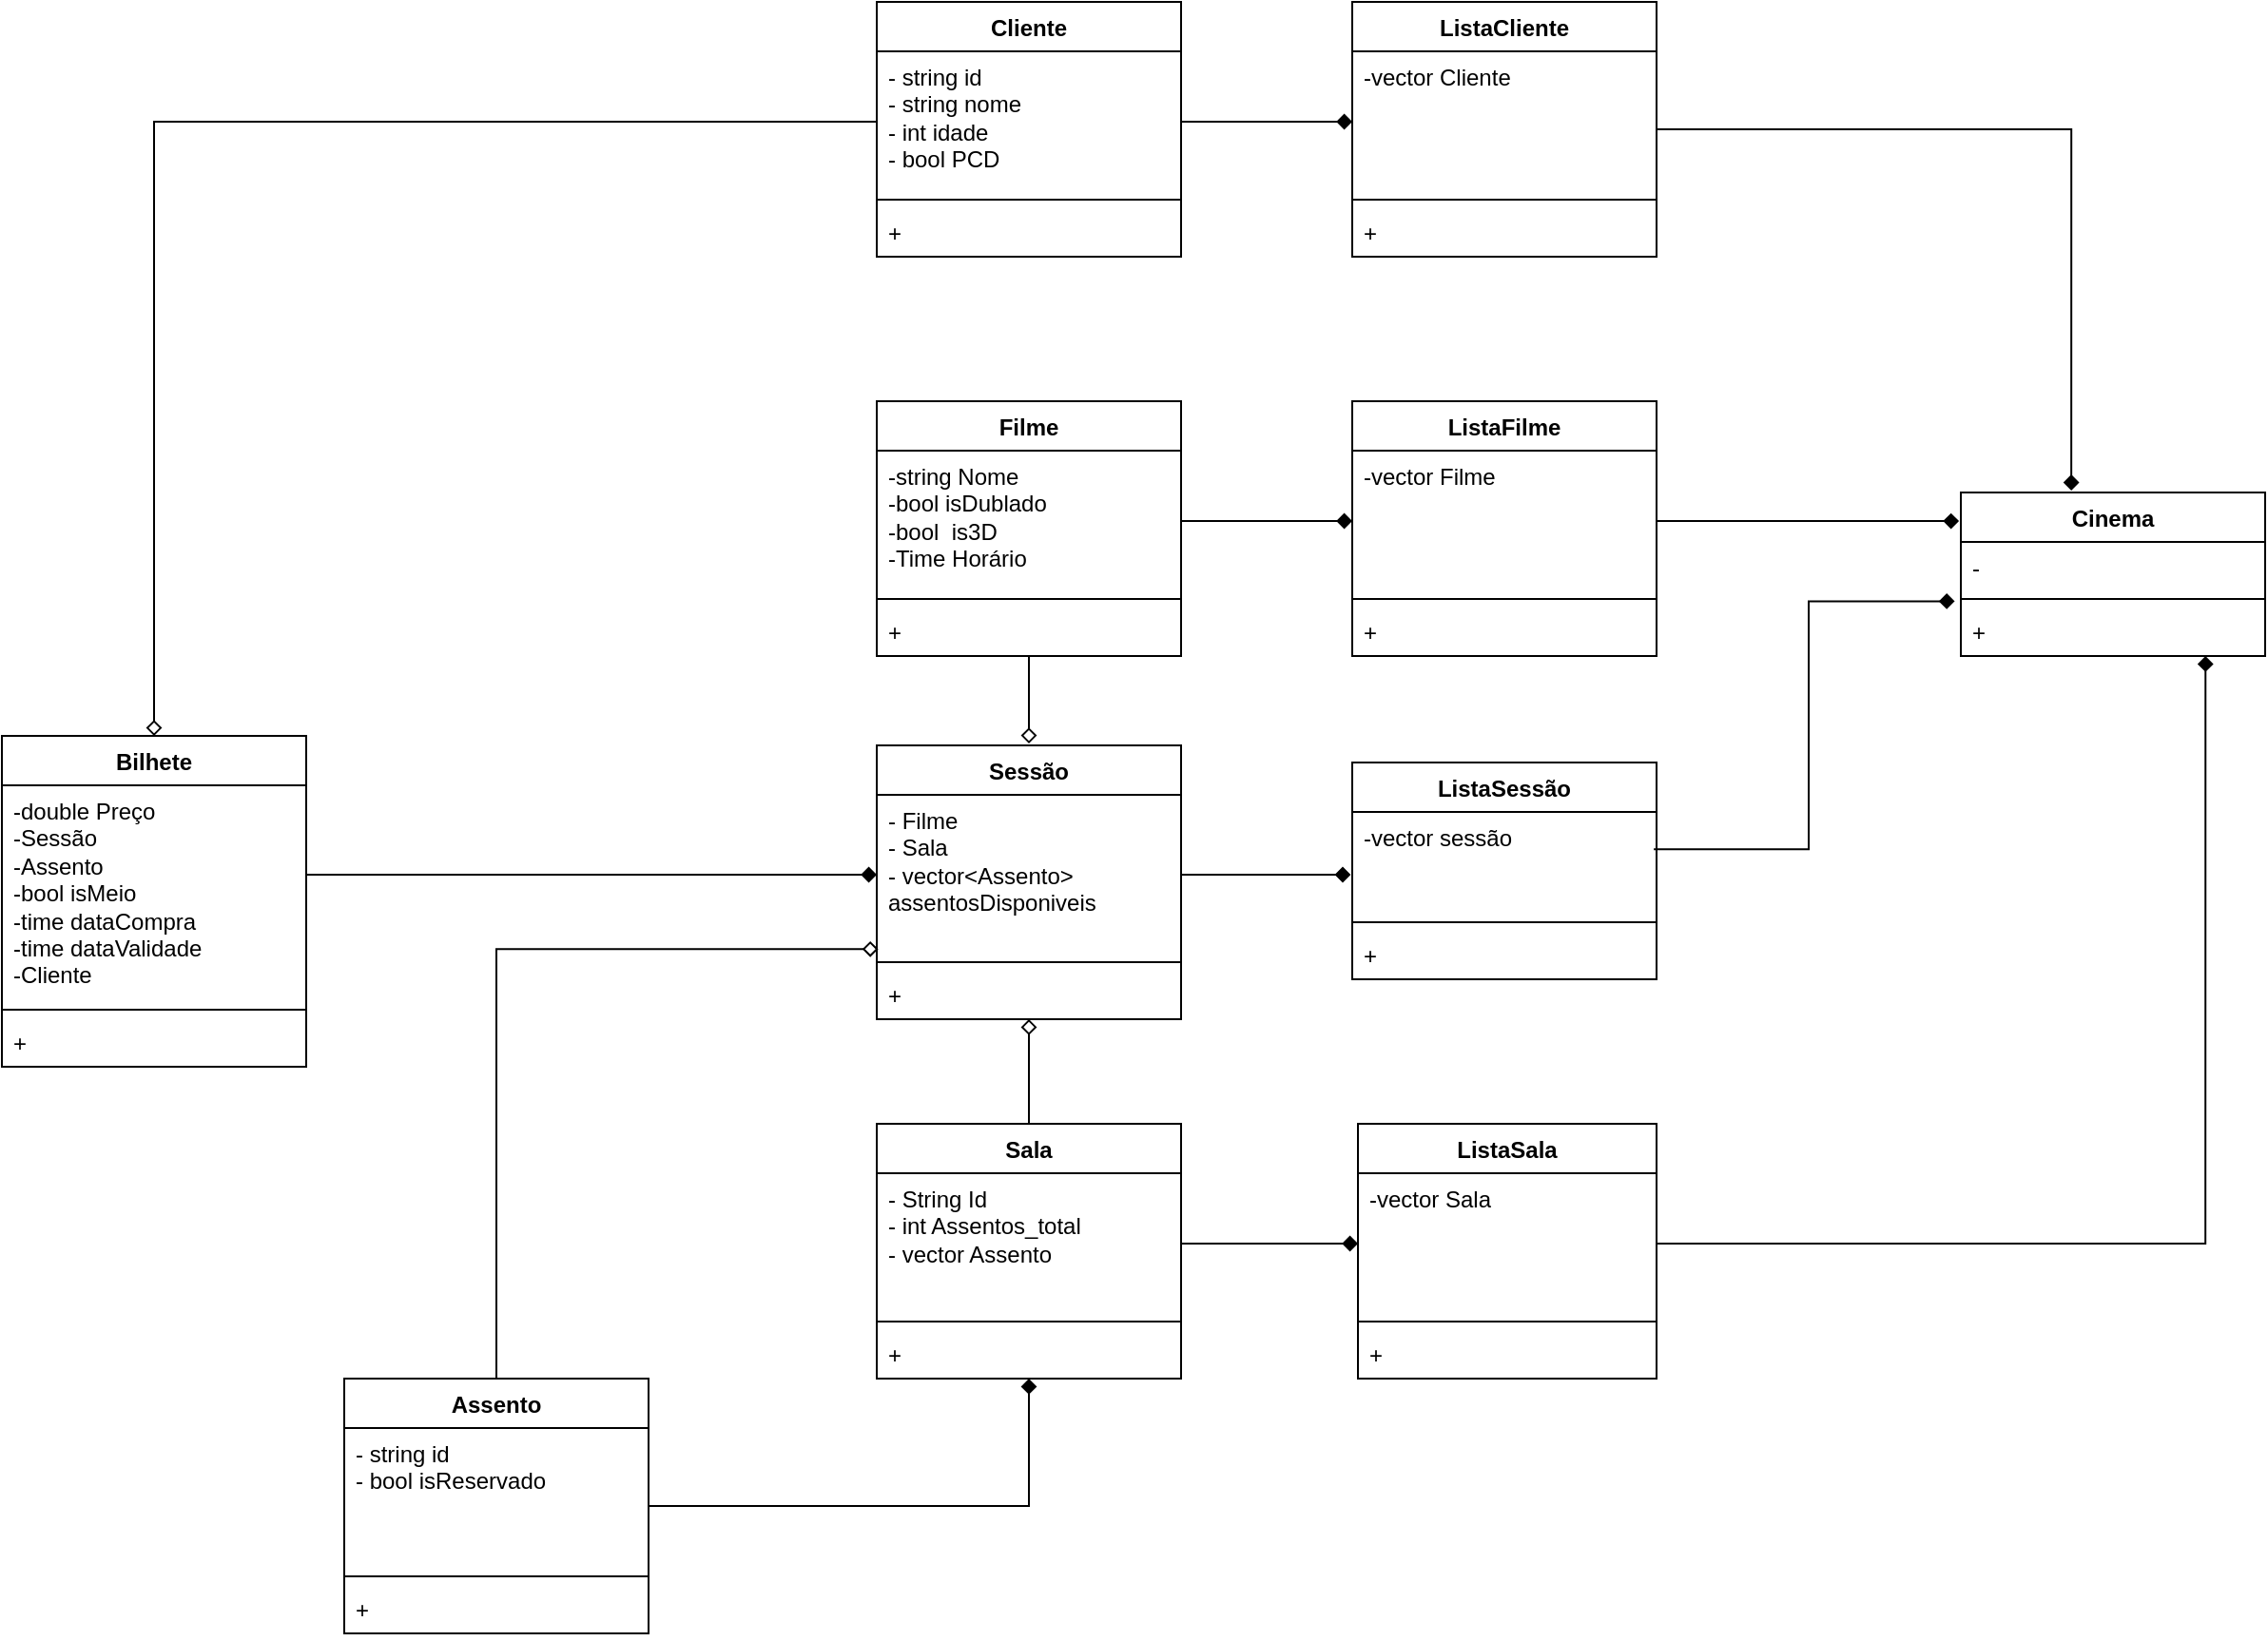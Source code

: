 <mxfile version="21.2.9" type="github">
  <diagram id="C5RBs43oDa-KdzZeNtuy" name="Page-1">
    <mxGraphModel dx="1249" dy="1742" grid="1" gridSize="10" guides="1" tooltips="1" connect="1" arrows="1" fold="1" page="1" pageScale="1" pageWidth="827" pageHeight="1169" math="0" shadow="0">
      <root>
        <mxCell id="WIyWlLk6GJQsqaUBKTNV-0" />
        <mxCell id="WIyWlLk6GJQsqaUBKTNV-1" parent="WIyWlLk6GJQsqaUBKTNV-0" />
        <mxCell id="yS6cddANVs2h5f-Jkvrk-0" value="Cinema" style="swimlane;fontStyle=1;align=center;verticalAlign=top;childLayout=stackLayout;horizontal=1;startSize=26;horizontalStack=0;resizeParent=1;resizeParentMax=0;resizeLast=0;collapsible=1;marginBottom=0;whiteSpace=wrap;html=1;" parent="WIyWlLk6GJQsqaUBKTNV-1" vertex="1">
          <mxGeometry x="1050" y="138" width="160" height="86" as="geometry" />
        </mxCell>
        <mxCell id="yS6cddANVs2h5f-Jkvrk-1" value="-" style="text;strokeColor=none;fillColor=none;align=left;verticalAlign=top;spacingLeft=4;spacingRight=4;overflow=hidden;rotatable=0;points=[[0,0.5],[1,0.5]];portConstraint=eastwest;whiteSpace=wrap;html=1;" parent="yS6cddANVs2h5f-Jkvrk-0" vertex="1">
          <mxGeometry y="26" width="160" height="26" as="geometry" />
        </mxCell>
        <mxCell id="yS6cddANVs2h5f-Jkvrk-2" value="" style="line;strokeWidth=1;fillColor=none;align=left;verticalAlign=middle;spacingTop=-1;spacingLeft=3;spacingRight=3;rotatable=0;labelPosition=right;points=[];portConstraint=eastwest;strokeColor=inherit;" parent="yS6cddANVs2h5f-Jkvrk-0" vertex="1">
          <mxGeometry y="52" width="160" height="8" as="geometry" />
        </mxCell>
        <mxCell id="yS6cddANVs2h5f-Jkvrk-3" value="+" style="text;strokeColor=none;fillColor=none;align=left;verticalAlign=top;spacingLeft=4;spacingRight=4;overflow=hidden;rotatable=0;points=[[0,0.5],[1,0.5]];portConstraint=eastwest;whiteSpace=wrap;html=1;" parent="yS6cddANVs2h5f-Jkvrk-0" vertex="1">
          <mxGeometry y="60" width="160" height="26" as="geometry" />
        </mxCell>
        <mxCell id="PjCwP9OtTz2GmSXgC4Xh-1" style="edgeStyle=orthogonalEdgeStyle;rounded=0;orthogonalLoop=1;jettySize=auto;html=1;entryX=0;entryY=0.5;entryDx=0;entryDy=0;endArrow=none;endFill=0;startArrow=diamond;startFill=0;" parent="WIyWlLk6GJQsqaUBKTNV-1" source="yS6cddANVs2h5f-Jkvrk-9" target="yS6cddANVs2h5f-Jkvrk-14" edge="1">
          <mxGeometry relative="1" as="geometry" />
        </mxCell>
        <mxCell id="yS6cddANVs2h5f-Jkvrk-9" value="Bilhete" style="swimlane;fontStyle=1;align=center;verticalAlign=top;childLayout=stackLayout;horizontal=1;startSize=26;horizontalStack=0;resizeParent=1;resizeParentMax=0;resizeLast=0;collapsible=1;marginBottom=0;whiteSpace=wrap;html=1;" parent="WIyWlLk6GJQsqaUBKTNV-1" vertex="1">
          <mxGeometry x="20" y="266" width="160" height="174" as="geometry" />
        </mxCell>
        <mxCell id="yS6cddANVs2h5f-Jkvrk-10" value="-double Preço&lt;br&gt;&lt;div&gt;-Sessão&lt;/div&gt;&lt;div&gt;-Assento&lt;br&gt;&lt;/div&gt;&lt;div&gt;-bool isMeio&lt;/div&gt;&lt;div&gt;-time dataCompra&lt;/div&gt;&lt;div&gt;-time dataValidade&lt;br&gt;&lt;/div&gt;&lt;div&gt;-Cliente&lt;br&gt;&lt;/div&gt;" style="text;strokeColor=none;fillColor=none;align=left;verticalAlign=top;spacingLeft=4;spacingRight=4;overflow=hidden;rotatable=0;points=[[0,0.5],[1,0.5]];portConstraint=eastwest;whiteSpace=wrap;html=1;" parent="yS6cddANVs2h5f-Jkvrk-9" vertex="1">
          <mxGeometry y="26" width="160" height="114" as="geometry" />
        </mxCell>
        <mxCell id="yS6cddANVs2h5f-Jkvrk-11" value="" style="line;strokeWidth=1;fillColor=none;align=left;verticalAlign=middle;spacingTop=-1;spacingLeft=3;spacingRight=3;rotatable=0;labelPosition=right;points=[];portConstraint=eastwest;strokeColor=inherit;" parent="yS6cddANVs2h5f-Jkvrk-9" vertex="1">
          <mxGeometry y="140" width="160" height="8" as="geometry" />
        </mxCell>
        <mxCell id="yS6cddANVs2h5f-Jkvrk-12" value="+" style="text;strokeColor=none;fillColor=none;align=left;verticalAlign=top;spacingLeft=4;spacingRight=4;overflow=hidden;rotatable=0;points=[[0,0.5],[1,0.5]];portConstraint=eastwest;whiteSpace=wrap;html=1;" parent="yS6cddANVs2h5f-Jkvrk-9" vertex="1">
          <mxGeometry y="148" width="160" height="26" as="geometry" />
        </mxCell>
        <mxCell id="yS6cddANVs2h5f-Jkvrk-13" value="Cliente" style="swimlane;fontStyle=1;align=center;verticalAlign=top;childLayout=stackLayout;horizontal=1;startSize=26;horizontalStack=0;resizeParent=1;resizeParentMax=0;resizeLast=0;collapsible=1;marginBottom=0;whiteSpace=wrap;html=1;" parent="WIyWlLk6GJQsqaUBKTNV-1" vertex="1">
          <mxGeometry x="480" y="-120" width="160" height="134" as="geometry" />
        </mxCell>
        <mxCell id="yS6cddANVs2h5f-Jkvrk-14" value="&lt;div&gt;- string id&lt;/div&gt;&lt;div&gt;- string nome&lt;/div&gt;&lt;div&gt;- int idade&lt;/div&gt;&lt;div&gt;- bool PCD&lt;br&gt;&lt;/div&gt;" style="text;strokeColor=none;fillColor=none;align=left;verticalAlign=top;spacingLeft=4;spacingRight=4;overflow=hidden;rotatable=0;points=[[0,0.5],[1,0.5]];portConstraint=eastwest;whiteSpace=wrap;html=1;" parent="yS6cddANVs2h5f-Jkvrk-13" vertex="1">
          <mxGeometry y="26" width="160" height="74" as="geometry" />
        </mxCell>
        <mxCell id="yS6cddANVs2h5f-Jkvrk-15" value="" style="line;strokeWidth=1;fillColor=none;align=left;verticalAlign=middle;spacingTop=-1;spacingLeft=3;spacingRight=3;rotatable=0;labelPosition=right;points=[];portConstraint=eastwest;strokeColor=inherit;" parent="yS6cddANVs2h5f-Jkvrk-13" vertex="1">
          <mxGeometry y="100" width="160" height="8" as="geometry" />
        </mxCell>
        <mxCell id="yS6cddANVs2h5f-Jkvrk-16" value="+" style="text;strokeColor=none;fillColor=none;align=left;verticalAlign=top;spacingLeft=4;spacingRight=4;overflow=hidden;rotatable=0;points=[[0,0.5],[1,0.5]];portConstraint=eastwest;whiteSpace=wrap;html=1;" parent="yS6cddANVs2h5f-Jkvrk-13" vertex="1">
          <mxGeometry y="108" width="160" height="26" as="geometry" />
        </mxCell>
        <mxCell id="PjCwP9OtTz2GmSXgC4Xh-6" style="edgeStyle=orthogonalEdgeStyle;rounded=0;orthogonalLoop=1;jettySize=auto;html=1;endArrow=diamond;endFill=0;" parent="WIyWlLk6GJQsqaUBKTNV-1" source="yS6cddANVs2h5f-Jkvrk-17" edge="1">
          <mxGeometry relative="1" as="geometry">
            <mxPoint x="560" y="270" as="targetPoint" />
          </mxGeometry>
        </mxCell>
        <mxCell id="yS6cddANVs2h5f-Jkvrk-17" value="Filme" style="swimlane;fontStyle=1;align=center;verticalAlign=top;childLayout=stackLayout;horizontal=1;startSize=26;horizontalStack=0;resizeParent=1;resizeParentMax=0;resizeLast=0;collapsible=1;marginBottom=0;whiteSpace=wrap;html=1;" parent="WIyWlLk6GJQsqaUBKTNV-1" vertex="1">
          <mxGeometry x="480" y="90" width="160" height="134" as="geometry" />
        </mxCell>
        <mxCell id="yS6cddANVs2h5f-Jkvrk-18" value="-string Nome&lt;br&gt;-bool isDublado&lt;br&gt;-bool&amp;nbsp; is3D&lt;br&gt;-Time Horário" style="text;strokeColor=none;fillColor=none;align=left;verticalAlign=top;spacingLeft=4;spacingRight=4;overflow=hidden;rotatable=0;points=[[0,0.5],[1,0.5]];portConstraint=eastwest;whiteSpace=wrap;html=1;" parent="yS6cddANVs2h5f-Jkvrk-17" vertex="1">
          <mxGeometry y="26" width="160" height="74" as="geometry" />
        </mxCell>
        <mxCell id="yS6cddANVs2h5f-Jkvrk-19" value="" style="line;strokeWidth=1;fillColor=none;align=left;verticalAlign=middle;spacingTop=-1;spacingLeft=3;spacingRight=3;rotatable=0;labelPosition=right;points=[];portConstraint=eastwest;strokeColor=inherit;" parent="yS6cddANVs2h5f-Jkvrk-17" vertex="1">
          <mxGeometry y="100" width="160" height="8" as="geometry" />
        </mxCell>
        <mxCell id="yS6cddANVs2h5f-Jkvrk-20" value="+" style="text;strokeColor=none;fillColor=none;align=left;verticalAlign=top;spacingLeft=4;spacingRight=4;overflow=hidden;rotatable=0;points=[[0,0.5],[1,0.5]];portConstraint=eastwest;whiteSpace=wrap;html=1;" parent="yS6cddANVs2h5f-Jkvrk-17" vertex="1">
          <mxGeometry y="108" width="160" height="26" as="geometry" />
        </mxCell>
        <mxCell id="yS6cddANVs2h5f-Jkvrk-23" value="Sessão" style="swimlane;fontStyle=1;align=center;verticalAlign=top;childLayout=stackLayout;horizontal=1;startSize=26;horizontalStack=0;resizeParent=1;resizeParentMax=0;resizeLast=0;collapsible=1;marginBottom=0;whiteSpace=wrap;html=1;" parent="WIyWlLk6GJQsqaUBKTNV-1" vertex="1">
          <mxGeometry x="480" y="271" width="160" height="144" as="geometry" />
        </mxCell>
        <mxCell id="yS6cddANVs2h5f-Jkvrk-24" value="- Filme&lt;br&gt;- Sala&lt;br&gt;- vector&amp;lt;Assento&amp;gt; assentosDisponiveis" style="text;strokeColor=none;fillColor=none;align=left;verticalAlign=top;spacingLeft=4;spacingRight=4;overflow=hidden;rotatable=0;points=[[0,0.5],[1,0.5]];portConstraint=eastwest;whiteSpace=wrap;html=1;" parent="yS6cddANVs2h5f-Jkvrk-23" vertex="1">
          <mxGeometry y="26" width="160" height="84" as="geometry" />
        </mxCell>
        <mxCell id="yS6cddANVs2h5f-Jkvrk-25" value="" style="line;strokeWidth=1;fillColor=none;align=left;verticalAlign=middle;spacingTop=-1;spacingLeft=3;spacingRight=3;rotatable=0;labelPosition=right;points=[];portConstraint=eastwest;strokeColor=inherit;" parent="yS6cddANVs2h5f-Jkvrk-23" vertex="1">
          <mxGeometry y="110" width="160" height="8" as="geometry" />
        </mxCell>
        <mxCell id="yS6cddANVs2h5f-Jkvrk-26" value="+" style="text;strokeColor=none;fillColor=none;align=left;verticalAlign=top;spacingLeft=4;spacingRight=4;overflow=hidden;rotatable=0;points=[[0,0.5],[1,0.5]];portConstraint=eastwest;whiteSpace=wrap;html=1;" parent="yS6cddANVs2h5f-Jkvrk-23" vertex="1">
          <mxGeometry y="118" width="160" height="26" as="geometry" />
        </mxCell>
        <mxCell id="gPRzWrRu_efM5YnY7u7A-12" style="edgeStyle=orthogonalEdgeStyle;shape=connector;rounded=0;orthogonalLoop=1;jettySize=auto;html=1;entryX=0.5;entryY=1;entryDx=0;entryDy=0;labelBackgroundColor=default;strokeColor=default;fontFamily=Helvetica;fontSize=11;fontColor=default;endArrow=diamond;endFill=1;" parent="WIyWlLk6GJQsqaUBKTNV-1" source="yS6cddANVs2h5f-Jkvrk-30" target="gPRzWrRu_efM5YnY7u7A-0" edge="1">
          <mxGeometry relative="1" as="geometry" />
        </mxCell>
        <mxCell id="PjCwP9OtTz2GmSXgC4Xh-2" style="edgeStyle=orthogonalEdgeStyle;rounded=0;orthogonalLoop=1;jettySize=auto;html=1;entryX=0.005;entryY=0.966;entryDx=0;entryDy=0;entryPerimeter=0;endArrow=diamond;endFill=0;" parent="WIyWlLk6GJQsqaUBKTNV-1" source="yS6cddANVs2h5f-Jkvrk-30" target="yS6cddANVs2h5f-Jkvrk-24" edge="1">
          <mxGeometry relative="1" as="geometry" />
        </mxCell>
        <mxCell id="yS6cddANVs2h5f-Jkvrk-30" value="Assento" style="swimlane;fontStyle=1;align=center;verticalAlign=top;childLayout=stackLayout;horizontal=1;startSize=26;horizontalStack=0;resizeParent=1;resizeParentMax=0;resizeLast=0;collapsible=1;marginBottom=0;whiteSpace=wrap;html=1;" parent="WIyWlLk6GJQsqaUBKTNV-1" vertex="1">
          <mxGeometry x="200" y="604" width="160" height="134" as="geometry" />
        </mxCell>
        <mxCell id="yS6cddANVs2h5f-Jkvrk-31" value="&lt;div&gt;- string id&lt;/div&gt;&lt;div&gt;- bool isReservado&lt;br&gt;&lt;/div&gt;" style="text;strokeColor=none;fillColor=none;align=left;verticalAlign=top;spacingLeft=4;spacingRight=4;overflow=hidden;rotatable=0;points=[[0,0.5],[1,0.5]];portConstraint=eastwest;whiteSpace=wrap;html=1;" parent="yS6cddANVs2h5f-Jkvrk-30" vertex="1">
          <mxGeometry y="26" width="160" height="74" as="geometry" />
        </mxCell>
        <mxCell id="yS6cddANVs2h5f-Jkvrk-32" value="" style="line;strokeWidth=1;fillColor=none;align=left;verticalAlign=middle;spacingTop=-1;spacingLeft=3;spacingRight=3;rotatable=0;labelPosition=right;points=[];portConstraint=eastwest;strokeColor=inherit;" parent="yS6cddANVs2h5f-Jkvrk-30" vertex="1">
          <mxGeometry y="100" width="160" height="8" as="geometry" />
        </mxCell>
        <mxCell id="yS6cddANVs2h5f-Jkvrk-33" value="+" style="text;strokeColor=none;fillColor=none;align=left;verticalAlign=top;spacingLeft=4;spacingRight=4;overflow=hidden;rotatable=0;points=[[0,0.5],[1,0.5]];portConstraint=eastwest;whiteSpace=wrap;html=1;" parent="yS6cddANVs2h5f-Jkvrk-30" vertex="1">
          <mxGeometry y="108" width="160" height="26" as="geometry" />
        </mxCell>
        <mxCell id="F17DJGmiEt1r4jLCdQyZ-0" style="edgeStyle=orthogonalEdgeStyle;rounded=0;orthogonalLoop=1;jettySize=auto;html=1;entryX=0.5;entryY=1;entryDx=0;entryDy=0;endArrow=diamond;endFill=0;" parent="WIyWlLk6GJQsqaUBKTNV-1" source="gPRzWrRu_efM5YnY7u7A-0" target="yS6cddANVs2h5f-Jkvrk-23" edge="1">
          <mxGeometry relative="1" as="geometry" />
        </mxCell>
        <mxCell id="gPRzWrRu_efM5YnY7u7A-0" value="Sala" style="swimlane;fontStyle=1;align=center;verticalAlign=top;childLayout=stackLayout;horizontal=1;startSize=26;horizontalStack=0;resizeParent=1;resizeParentMax=0;resizeLast=0;collapsible=1;marginBottom=0;whiteSpace=wrap;html=1;" parent="WIyWlLk6GJQsqaUBKTNV-1" vertex="1">
          <mxGeometry x="480" y="470" width="160" height="134" as="geometry" />
        </mxCell>
        <mxCell id="gPRzWrRu_efM5YnY7u7A-1" value="&lt;div&gt;- String Id&lt;/div&gt;&lt;div&gt;- int Assentos_total&lt;/div&gt;&lt;div&gt;- vector Assento&lt;br&gt;&lt;/div&gt;" style="text;strokeColor=none;fillColor=none;align=left;verticalAlign=top;spacingLeft=4;spacingRight=4;overflow=hidden;rotatable=0;points=[[0,0.5],[1,0.5]];portConstraint=eastwest;whiteSpace=wrap;html=1;" parent="gPRzWrRu_efM5YnY7u7A-0" vertex="1">
          <mxGeometry y="26" width="160" height="74" as="geometry" />
        </mxCell>
        <mxCell id="gPRzWrRu_efM5YnY7u7A-2" value="" style="line;strokeWidth=1;fillColor=none;align=left;verticalAlign=middle;spacingTop=-1;spacingLeft=3;spacingRight=3;rotatable=0;labelPosition=right;points=[];portConstraint=eastwest;strokeColor=inherit;" parent="gPRzWrRu_efM5YnY7u7A-0" vertex="1">
          <mxGeometry y="100" width="160" height="8" as="geometry" />
        </mxCell>
        <mxCell id="gPRzWrRu_efM5YnY7u7A-3" value="+" style="text;strokeColor=none;fillColor=none;align=left;verticalAlign=top;spacingLeft=4;spacingRight=4;overflow=hidden;rotatable=0;points=[[0,0.5],[1,0.5]];portConstraint=eastwest;whiteSpace=wrap;html=1;" parent="gPRzWrRu_efM5YnY7u7A-0" vertex="1">
          <mxGeometry y="108" width="160" height="26" as="geometry" />
        </mxCell>
        <mxCell id="gPRzWrRu_efM5YnY7u7A-34" style="edgeStyle=orthogonalEdgeStyle;shape=connector;rounded=0;orthogonalLoop=1;jettySize=auto;html=1;entryX=0.363;entryY=-0.012;entryDx=0;entryDy=0;entryPerimeter=0;labelBackgroundColor=default;strokeColor=default;fontFamily=Helvetica;fontSize=11;fontColor=default;endArrow=diamond;endFill=1;" parent="WIyWlLk6GJQsqaUBKTNV-1" source="gPRzWrRu_efM5YnY7u7A-14" target="yS6cddANVs2h5f-Jkvrk-0" edge="1">
          <mxGeometry relative="1" as="geometry" />
        </mxCell>
        <mxCell id="gPRzWrRu_efM5YnY7u7A-14" value="ListaCliente" style="swimlane;fontStyle=1;align=center;verticalAlign=top;childLayout=stackLayout;horizontal=1;startSize=26;horizontalStack=0;resizeParent=1;resizeParentMax=0;resizeLast=0;collapsible=1;marginBottom=0;whiteSpace=wrap;html=1;" parent="WIyWlLk6GJQsqaUBKTNV-1" vertex="1">
          <mxGeometry x="730" y="-120" width="160" height="134" as="geometry" />
        </mxCell>
        <mxCell id="gPRzWrRu_efM5YnY7u7A-15" value="-vector Cliente" style="text;strokeColor=none;fillColor=none;align=left;verticalAlign=top;spacingLeft=4;spacingRight=4;overflow=hidden;rotatable=0;points=[[0,0.5],[1,0.5]];portConstraint=eastwest;whiteSpace=wrap;html=1;" parent="gPRzWrRu_efM5YnY7u7A-14" vertex="1">
          <mxGeometry y="26" width="160" height="74" as="geometry" />
        </mxCell>
        <mxCell id="gPRzWrRu_efM5YnY7u7A-16" value="" style="line;strokeWidth=1;fillColor=none;align=left;verticalAlign=middle;spacingTop=-1;spacingLeft=3;spacingRight=3;rotatable=0;labelPosition=right;points=[];portConstraint=eastwest;strokeColor=inherit;" parent="gPRzWrRu_efM5YnY7u7A-14" vertex="1">
          <mxGeometry y="100" width="160" height="8" as="geometry" />
        </mxCell>
        <mxCell id="gPRzWrRu_efM5YnY7u7A-17" value="+" style="text;strokeColor=none;fillColor=none;align=left;verticalAlign=top;spacingLeft=4;spacingRight=4;overflow=hidden;rotatable=0;points=[[0,0.5],[1,0.5]];portConstraint=eastwest;whiteSpace=wrap;html=1;" parent="gPRzWrRu_efM5YnY7u7A-14" vertex="1">
          <mxGeometry y="108" width="160" height="26" as="geometry" />
        </mxCell>
        <mxCell id="gPRzWrRu_efM5YnY7u7A-20" value="ListaFilme" style="swimlane;fontStyle=1;align=center;verticalAlign=top;childLayout=stackLayout;horizontal=1;startSize=26;horizontalStack=0;resizeParent=1;resizeParentMax=0;resizeLast=0;collapsible=1;marginBottom=0;whiteSpace=wrap;html=1;" parent="WIyWlLk6GJQsqaUBKTNV-1" vertex="1">
          <mxGeometry x="730" y="90" width="160" height="134" as="geometry" />
        </mxCell>
        <mxCell id="gPRzWrRu_efM5YnY7u7A-21" value="-vector Filme" style="text;strokeColor=none;fillColor=none;align=left;verticalAlign=top;spacingLeft=4;spacingRight=4;overflow=hidden;rotatable=0;points=[[0,0.5],[1,0.5]];portConstraint=eastwest;whiteSpace=wrap;html=1;" parent="gPRzWrRu_efM5YnY7u7A-20" vertex="1">
          <mxGeometry y="26" width="160" height="74" as="geometry" />
        </mxCell>
        <mxCell id="gPRzWrRu_efM5YnY7u7A-22" value="" style="line;strokeWidth=1;fillColor=none;align=left;verticalAlign=middle;spacingTop=-1;spacingLeft=3;spacingRight=3;rotatable=0;labelPosition=right;points=[];portConstraint=eastwest;strokeColor=inherit;" parent="gPRzWrRu_efM5YnY7u7A-20" vertex="1">
          <mxGeometry y="100" width="160" height="8" as="geometry" />
        </mxCell>
        <mxCell id="gPRzWrRu_efM5YnY7u7A-23" value="+" style="text;strokeColor=none;fillColor=none;align=left;verticalAlign=top;spacingLeft=4;spacingRight=4;overflow=hidden;rotatable=0;points=[[0,0.5],[1,0.5]];portConstraint=eastwest;whiteSpace=wrap;html=1;" parent="gPRzWrRu_efM5YnY7u7A-20" vertex="1">
          <mxGeometry y="108" width="160" height="26" as="geometry" />
        </mxCell>
        <mxCell id="gPRzWrRu_efM5YnY7u7A-25" style="edgeStyle=orthogonalEdgeStyle;shape=connector;rounded=0;orthogonalLoop=1;jettySize=auto;html=1;labelBackgroundColor=default;strokeColor=default;fontFamily=Helvetica;fontSize=11;fontColor=default;endArrow=diamond;endFill=1;" parent="WIyWlLk6GJQsqaUBKTNV-1" source="yS6cddANVs2h5f-Jkvrk-18" target="gPRzWrRu_efM5YnY7u7A-21" edge="1">
          <mxGeometry relative="1" as="geometry" />
        </mxCell>
        <mxCell id="gPRzWrRu_efM5YnY7u7A-26" value="ListaSala" style="swimlane;fontStyle=1;align=center;verticalAlign=top;childLayout=stackLayout;horizontal=1;startSize=26;horizontalStack=0;resizeParent=1;resizeParentMax=0;resizeLast=0;collapsible=1;marginBottom=0;whiteSpace=wrap;html=1;" parent="WIyWlLk6GJQsqaUBKTNV-1" vertex="1">
          <mxGeometry x="733" y="470" width="157" height="134" as="geometry" />
        </mxCell>
        <mxCell id="gPRzWrRu_efM5YnY7u7A-27" value="-vector Sala" style="text;strokeColor=none;fillColor=none;align=left;verticalAlign=top;spacingLeft=4;spacingRight=4;overflow=hidden;rotatable=0;points=[[0,0.5],[1,0.5]];portConstraint=eastwest;whiteSpace=wrap;html=1;" parent="gPRzWrRu_efM5YnY7u7A-26" vertex="1">
          <mxGeometry y="26" width="157" height="74" as="geometry" />
        </mxCell>
        <mxCell id="gPRzWrRu_efM5YnY7u7A-28" value="" style="line;strokeWidth=1;fillColor=none;align=left;verticalAlign=middle;spacingTop=-1;spacingLeft=3;spacingRight=3;rotatable=0;labelPosition=right;points=[];portConstraint=eastwest;strokeColor=inherit;" parent="gPRzWrRu_efM5YnY7u7A-26" vertex="1">
          <mxGeometry y="100" width="157" height="8" as="geometry" />
        </mxCell>
        <mxCell id="gPRzWrRu_efM5YnY7u7A-29" value="+" style="text;strokeColor=none;fillColor=none;align=left;verticalAlign=top;spacingLeft=4;spacingRight=4;overflow=hidden;rotatable=0;points=[[0,0.5],[1,0.5]];portConstraint=eastwest;whiteSpace=wrap;html=1;" parent="gPRzWrRu_efM5YnY7u7A-26" vertex="1">
          <mxGeometry y="108" width="157" height="26" as="geometry" />
        </mxCell>
        <mxCell id="gPRzWrRu_efM5YnY7u7A-30" style="edgeStyle=orthogonalEdgeStyle;shape=connector;rounded=0;orthogonalLoop=1;jettySize=auto;html=1;labelBackgroundColor=default;strokeColor=default;fontFamily=Helvetica;fontSize=11;fontColor=default;endArrow=diamond;endFill=1;" parent="WIyWlLk6GJQsqaUBKTNV-1" source="gPRzWrRu_efM5YnY7u7A-1" target="gPRzWrRu_efM5YnY7u7A-27" edge="1">
          <mxGeometry relative="1" as="geometry" />
        </mxCell>
        <mxCell id="gPRzWrRu_efM5YnY7u7A-31" style="edgeStyle=orthogonalEdgeStyle;shape=connector;rounded=0;orthogonalLoop=1;jettySize=auto;html=1;entryX=0;entryY=0.5;entryDx=0;entryDy=0;labelBackgroundColor=default;strokeColor=default;fontFamily=Helvetica;fontSize=11;fontColor=default;endArrow=diamond;endFill=1;" parent="WIyWlLk6GJQsqaUBKTNV-1" source="yS6cddANVs2h5f-Jkvrk-14" target="gPRzWrRu_efM5YnY7u7A-15" edge="1">
          <mxGeometry relative="1" as="geometry" />
        </mxCell>
        <mxCell id="PjCwP9OtTz2GmSXgC4Xh-4" style="edgeStyle=orthogonalEdgeStyle;rounded=0;orthogonalLoop=1;jettySize=auto;html=1;entryX=-0.02;entryY=-0.108;entryDx=0;entryDy=0;entryPerimeter=0;exitX=0.991;exitY=0.363;exitDx=0;exitDy=0;exitPerimeter=0;endArrow=diamond;endFill=1;" parent="WIyWlLk6GJQsqaUBKTNV-1" source="gPRzWrRu_efM5YnY7u7A-36" target="yS6cddANVs2h5f-Jkvrk-3" edge="1">
          <mxGeometry relative="1" as="geometry">
            <mxPoint x="1180" y="240" as="targetPoint" />
          </mxGeometry>
        </mxCell>
        <mxCell id="gPRzWrRu_efM5YnY7u7A-35" value="ListaSessão" style="swimlane;fontStyle=1;align=center;verticalAlign=top;childLayout=stackLayout;horizontal=1;startSize=26;horizontalStack=0;resizeParent=1;resizeParentMax=0;resizeLast=0;collapsible=1;marginBottom=0;whiteSpace=wrap;html=1;" parent="WIyWlLk6GJQsqaUBKTNV-1" vertex="1">
          <mxGeometry x="730" y="280" width="160" height="114" as="geometry" />
        </mxCell>
        <mxCell id="gPRzWrRu_efM5YnY7u7A-36" value="-vector sessão" style="text;strokeColor=none;fillColor=none;align=left;verticalAlign=top;spacingLeft=4;spacingRight=4;overflow=hidden;rotatable=0;points=[[0,0.5],[1,0.5]];portConstraint=eastwest;whiteSpace=wrap;html=1;" parent="gPRzWrRu_efM5YnY7u7A-35" vertex="1">
          <mxGeometry y="26" width="160" height="54" as="geometry" />
        </mxCell>
        <mxCell id="gPRzWrRu_efM5YnY7u7A-37" value="" style="line;strokeWidth=1;fillColor=none;align=left;verticalAlign=middle;spacingTop=-1;spacingLeft=3;spacingRight=3;rotatable=0;labelPosition=right;points=[];portConstraint=eastwest;strokeColor=inherit;" parent="gPRzWrRu_efM5YnY7u7A-35" vertex="1">
          <mxGeometry y="80" width="160" height="8" as="geometry" />
        </mxCell>
        <mxCell id="gPRzWrRu_efM5YnY7u7A-38" value="+" style="text;strokeColor=none;fillColor=none;align=left;verticalAlign=top;spacingLeft=4;spacingRight=4;overflow=hidden;rotatable=0;points=[[0,0.5],[1,0.5]];portConstraint=eastwest;whiteSpace=wrap;html=1;" parent="gPRzWrRu_efM5YnY7u7A-35" vertex="1">
          <mxGeometry y="88" width="160" height="26" as="geometry" />
        </mxCell>
        <mxCell id="PjCwP9OtTz2GmSXgC4Xh-0" style="edgeStyle=orthogonalEdgeStyle;rounded=0;orthogonalLoop=1;jettySize=auto;html=1;entryX=0;entryY=0.5;entryDx=0;entryDy=0;endArrow=diamond;endFill=1;" parent="WIyWlLk6GJQsqaUBKTNV-1" source="yS6cddANVs2h5f-Jkvrk-10" target="yS6cddANVs2h5f-Jkvrk-24" edge="1">
          <mxGeometry relative="1" as="geometry">
            <Array as="points">
              <mxPoint x="190" y="339" />
              <mxPoint x="190" y="339" />
            </Array>
          </mxGeometry>
        </mxCell>
        <mxCell id="PjCwP9OtTz2GmSXgC4Xh-5" style="edgeStyle=orthogonalEdgeStyle;rounded=0;orthogonalLoop=1;jettySize=auto;html=1;entryX=0.804;entryY=1;entryDx=0;entryDy=0;endArrow=diamond;endFill=1;entryPerimeter=0;" parent="WIyWlLk6GJQsqaUBKTNV-1" source="gPRzWrRu_efM5YnY7u7A-27" target="yS6cddANVs2h5f-Jkvrk-3" edge="1">
          <mxGeometry relative="1" as="geometry" />
        </mxCell>
        <mxCell id="PjCwP9OtTz2GmSXgC4Xh-8" style="edgeStyle=orthogonalEdgeStyle;rounded=0;orthogonalLoop=1;jettySize=auto;html=1;entryX=-0.006;entryY=0.175;entryDx=0;entryDy=0;entryPerimeter=0;endArrow=diamond;endFill=1;" parent="WIyWlLk6GJQsqaUBKTNV-1" source="gPRzWrRu_efM5YnY7u7A-21" target="yS6cddANVs2h5f-Jkvrk-0" edge="1">
          <mxGeometry relative="1" as="geometry" />
        </mxCell>
        <mxCell id="PjCwP9OtTz2GmSXgC4Xh-9" style="edgeStyle=orthogonalEdgeStyle;rounded=0;orthogonalLoop=1;jettySize=auto;html=1;entryX=-0.005;entryY=0.611;entryDx=0;entryDy=0;entryPerimeter=0;endArrow=diamond;endFill=1;" parent="WIyWlLk6GJQsqaUBKTNV-1" source="yS6cddANVs2h5f-Jkvrk-24" target="gPRzWrRu_efM5YnY7u7A-36" edge="1">
          <mxGeometry relative="1" as="geometry" />
        </mxCell>
      </root>
    </mxGraphModel>
  </diagram>
</mxfile>
